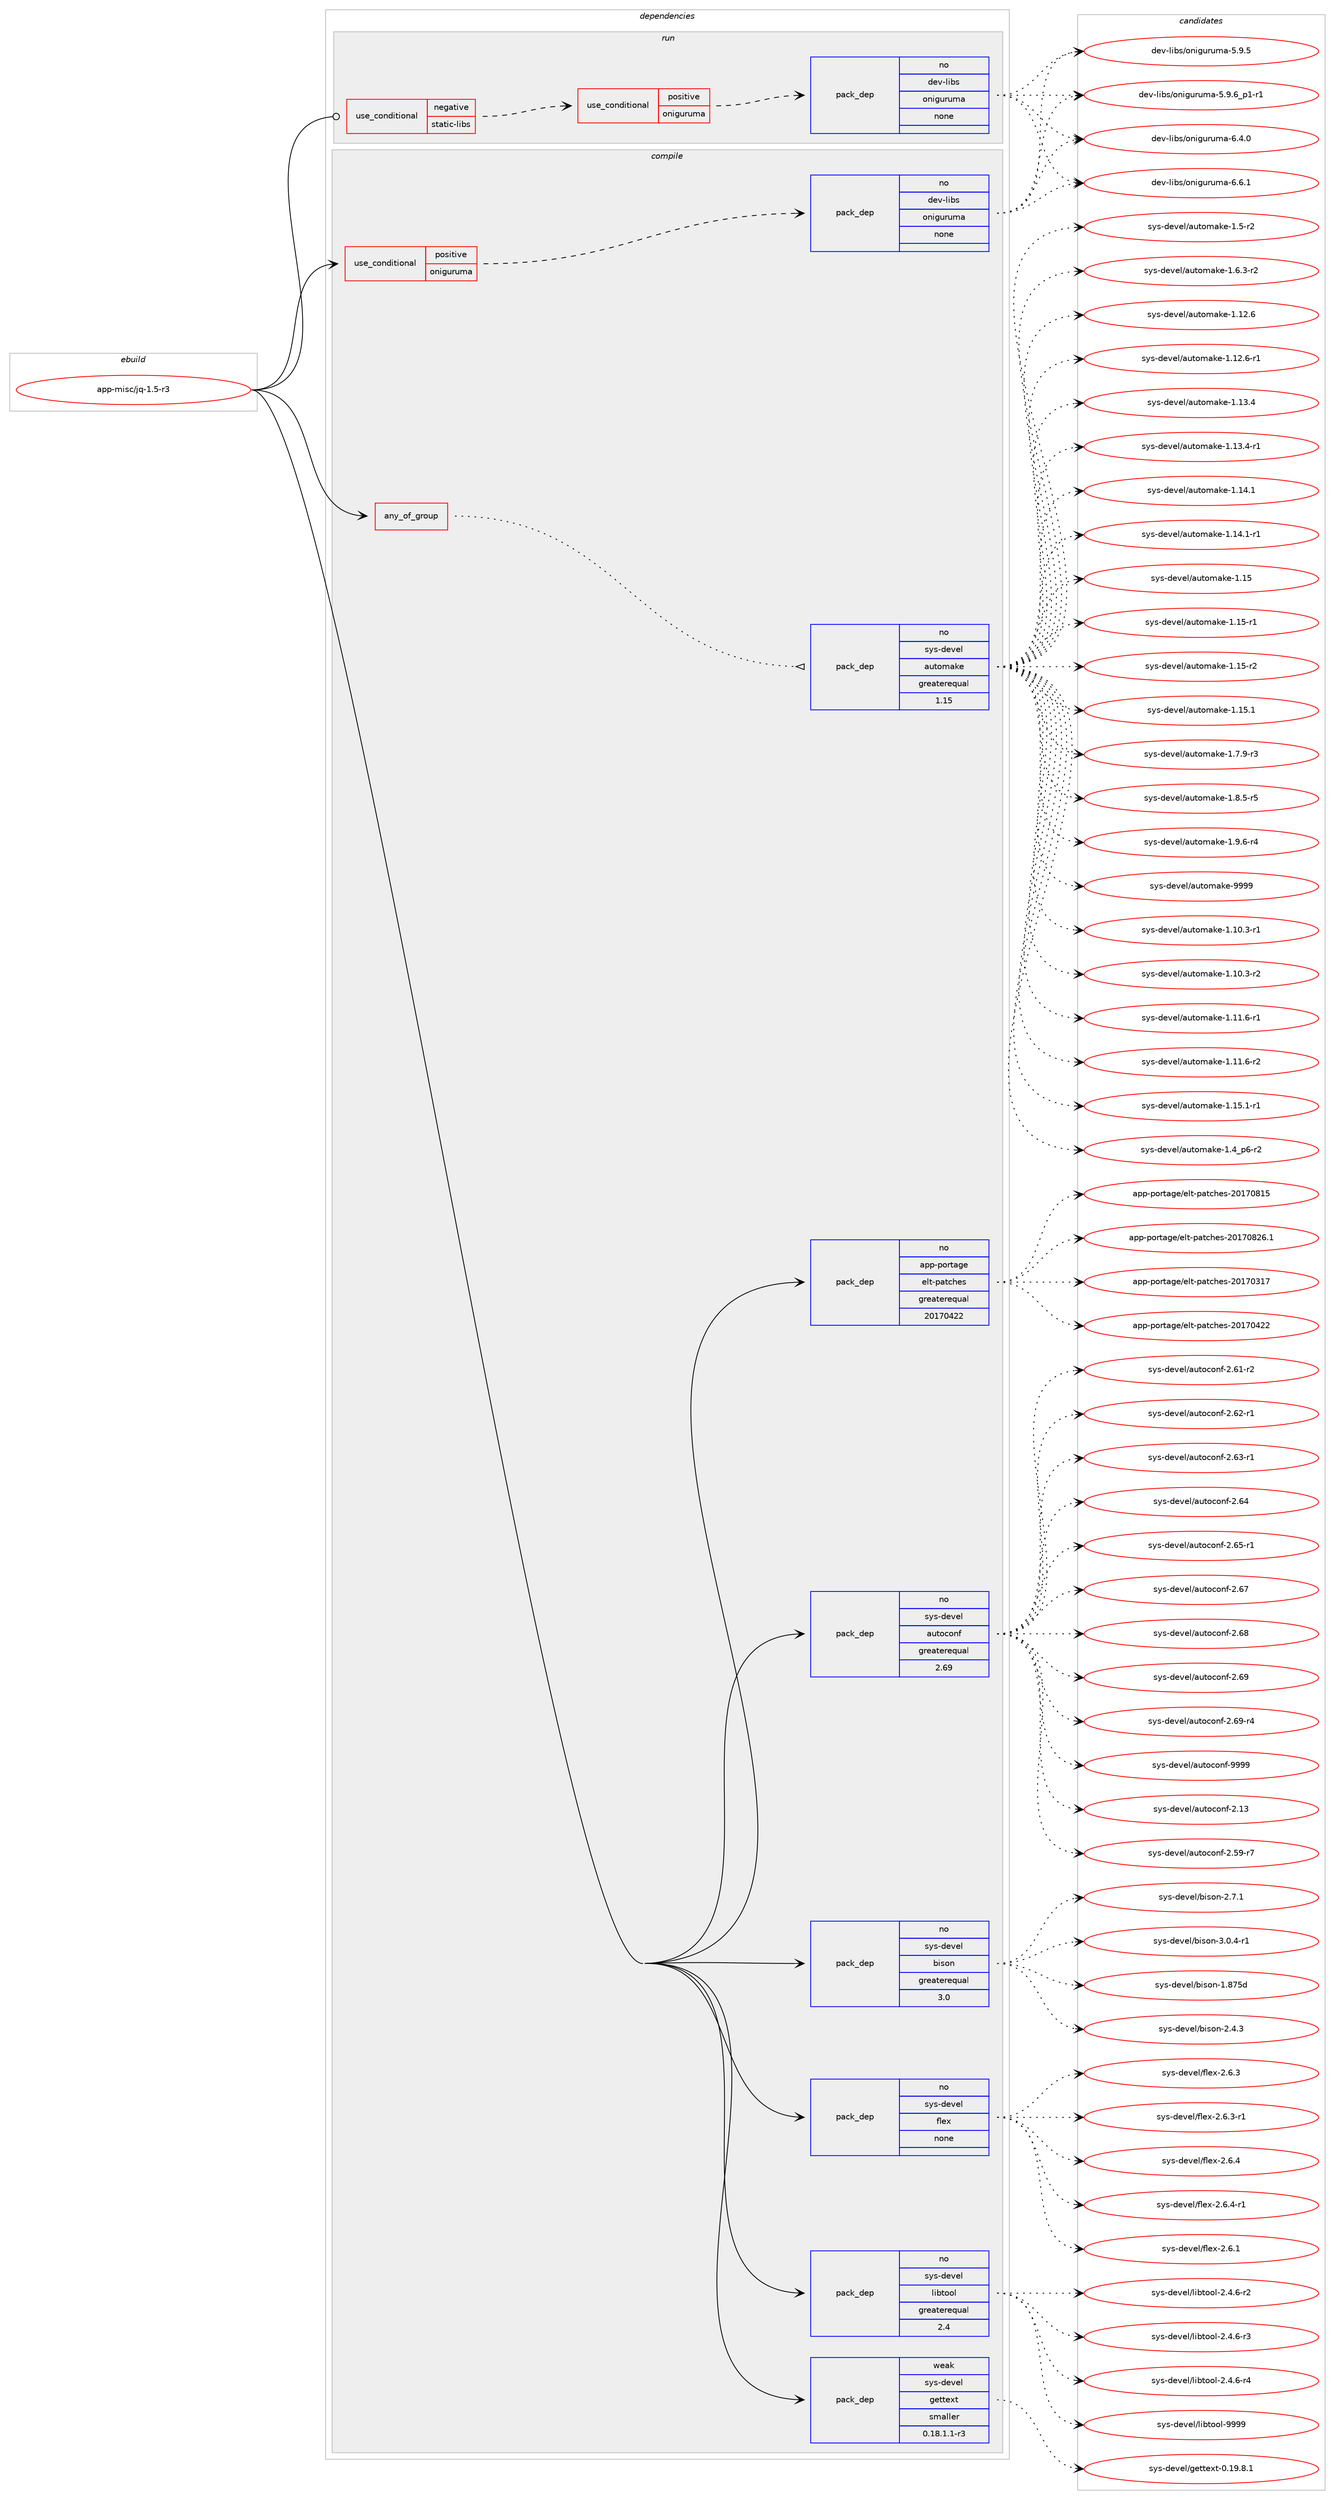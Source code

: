 digraph prolog {

# *************
# Graph options
# *************

newrank=true;
concentrate=true;
compound=true;
graph [rankdir=LR,fontname=Helvetica,fontsize=10,ranksep=1.5];#, ranksep=2.5, nodesep=0.2];
edge  [arrowhead=vee];
node  [fontname=Helvetica,fontsize=10];

# **********
# The ebuild
# **********

subgraph cluster_leftcol {
color=gray;
rank=same;
label=<<i>ebuild</i>>;
id [label="app-misc/jq-1.5-r3", color=red, width=4, href="../app-misc/jq-1.5-r3.svg"];
}

# ****************
# The dependencies
# ****************

subgraph cluster_midcol {
color=gray;
label=<<i>dependencies</i>>;
subgraph cluster_compile {
fillcolor="#eeeeee";
style=filled;
label=<<i>compile</i>>;
subgraph any752 {
dependency46447 [label=<<TABLE BORDER="0" CELLBORDER="1" CELLSPACING="0" CELLPADDING="4"><TR><TD CELLPADDING="10">any_of_group</TD></TR></TABLE>>, shape=none, color=red];subgraph pack33257 {
dependency46448 [label=<<TABLE BORDER="0" CELLBORDER="1" CELLSPACING="0" CELLPADDING="4" WIDTH="220"><TR><TD ROWSPAN="6" CELLPADDING="30">pack_dep</TD></TR><TR><TD WIDTH="110">no</TD></TR><TR><TD>sys-devel</TD></TR><TR><TD>automake</TD></TR><TR><TD>greaterequal</TD></TR><TR><TD>1.15</TD></TR></TABLE>>, shape=none, color=blue];
}
dependency46447:e -> dependency46448:w [weight=20,style="dotted",arrowhead="oinv"];
}
id:e -> dependency46447:w [weight=20,style="solid",arrowhead="vee"];
subgraph cond12417 {
dependency46449 [label=<<TABLE BORDER="0" CELLBORDER="1" CELLSPACING="0" CELLPADDING="4"><TR><TD ROWSPAN="3" CELLPADDING="10">use_conditional</TD></TR><TR><TD>positive</TD></TR><TR><TD>oniguruma</TD></TR></TABLE>>, shape=none, color=red];
subgraph pack33258 {
dependency46450 [label=<<TABLE BORDER="0" CELLBORDER="1" CELLSPACING="0" CELLPADDING="4" WIDTH="220"><TR><TD ROWSPAN="6" CELLPADDING="30">pack_dep</TD></TR><TR><TD WIDTH="110">no</TD></TR><TR><TD>dev-libs</TD></TR><TR><TD>oniguruma</TD></TR><TR><TD>none</TD></TR><TR><TD></TD></TR></TABLE>>, shape=none, color=blue];
}
dependency46449:e -> dependency46450:w [weight=20,style="dashed",arrowhead="vee"];
}
id:e -> dependency46449:w [weight=20,style="solid",arrowhead="vee"];
subgraph pack33259 {
dependency46451 [label=<<TABLE BORDER="0" CELLBORDER="1" CELLSPACING="0" CELLPADDING="4" WIDTH="220"><TR><TD ROWSPAN="6" CELLPADDING="30">pack_dep</TD></TR><TR><TD WIDTH="110">no</TD></TR><TR><TD>app-portage</TD></TR><TR><TD>elt-patches</TD></TR><TR><TD>greaterequal</TD></TR><TR><TD>20170422</TD></TR></TABLE>>, shape=none, color=blue];
}
id:e -> dependency46451:w [weight=20,style="solid",arrowhead="vee"];
subgraph pack33260 {
dependency46452 [label=<<TABLE BORDER="0" CELLBORDER="1" CELLSPACING="0" CELLPADDING="4" WIDTH="220"><TR><TD ROWSPAN="6" CELLPADDING="30">pack_dep</TD></TR><TR><TD WIDTH="110">no</TD></TR><TR><TD>sys-devel</TD></TR><TR><TD>autoconf</TD></TR><TR><TD>greaterequal</TD></TR><TR><TD>2.69</TD></TR></TABLE>>, shape=none, color=blue];
}
id:e -> dependency46452:w [weight=20,style="solid",arrowhead="vee"];
subgraph pack33261 {
dependency46453 [label=<<TABLE BORDER="0" CELLBORDER="1" CELLSPACING="0" CELLPADDING="4" WIDTH="220"><TR><TD ROWSPAN="6" CELLPADDING="30">pack_dep</TD></TR><TR><TD WIDTH="110">no</TD></TR><TR><TD>sys-devel</TD></TR><TR><TD>bison</TD></TR><TR><TD>greaterequal</TD></TR><TR><TD>3.0</TD></TR></TABLE>>, shape=none, color=blue];
}
id:e -> dependency46453:w [weight=20,style="solid",arrowhead="vee"];
subgraph pack33262 {
dependency46454 [label=<<TABLE BORDER="0" CELLBORDER="1" CELLSPACING="0" CELLPADDING="4" WIDTH="220"><TR><TD ROWSPAN="6" CELLPADDING="30">pack_dep</TD></TR><TR><TD WIDTH="110">no</TD></TR><TR><TD>sys-devel</TD></TR><TR><TD>flex</TD></TR><TR><TD>none</TD></TR><TR><TD></TD></TR></TABLE>>, shape=none, color=blue];
}
id:e -> dependency46454:w [weight=20,style="solid",arrowhead="vee"];
subgraph pack33263 {
dependency46455 [label=<<TABLE BORDER="0" CELLBORDER="1" CELLSPACING="0" CELLPADDING="4" WIDTH="220"><TR><TD ROWSPAN="6" CELLPADDING="30">pack_dep</TD></TR><TR><TD WIDTH="110">no</TD></TR><TR><TD>sys-devel</TD></TR><TR><TD>libtool</TD></TR><TR><TD>greaterequal</TD></TR><TR><TD>2.4</TD></TR></TABLE>>, shape=none, color=blue];
}
id:e -> dependency46455:w [weight=20,style="solid",arrowhead="vee"];
subgraph pack33264 {
dependency46456 [label=<<TABLE BORDER="0" CELLBORDER="1" CELLSPACING="0" CELLPADDING="4" WIDTH="220"><TR><TD ROWSPAN="6" CELLPADDING="30">pack_dep</TD></TR><TR><TD WIDTH="110">weak</TD></TR><TR><TD>sys-devel</TD></TR><TR><TD>gettext</TD></TR><TR><TD>smaller</TD></TR><TR><TD>0.18.1.1-r3</TD></TR></TABLE>>, shape=none, color=blue];
}
id:e -> dependency46456:w [weight=20,style="solid",arrowhead="vee"];
}
subgraph cluster_compileandrun {
fillcolor="#eeeeee";
style=filled;
label=<<i>compile and run</i>>;
}
subgraph cluster_run {
fillcolor="#eeeeee";
style=filled;
label=<<i>run</i>>;
subgraph cond12418 {
dependency46457 [label=<<TABLE BORDER="0" CELLBORDER="1" CELLSPACING="0" CELLPADDING="4"><TR><TD ROWSPAN="3" CELLPADDING="10">use_conditional</TD></TR><TR><TD>negative</TD></TR><TR><TD>static-libs</TD></TR></TABLE>>, shape=none, color=red];
subgraph cond12419 {
dependency46458 [label=<<TABLE BORDER="0" CELLBORDER="1" CELLSPACING="0" CELLPADDING="4"><TR><TD ROWSPAN="3" CELLPADDING="10">use_conditional</TD></TR><TR><TD>positive</TD></TR><TR><TD>oniguruma</TD></TR></TABLE>>, shape=none, color=red];
subgraph pack33265 {
dependency46459 [label=<<TABLE BORDER="0" CELLBORDER="1" CELLSPACING="0" CELLPADDING="4" WIDTH="220"><TR><TD ROWSPAN="6" CELLPADDING="30">pack_dep</TD></TR><TR><TD WIDTH="110">no</TD></TR><TR><TD>dev-libs</TD></TR><TR><TD>oniguruma</TD></TR><TR><TD>none</TD></TR><TR><TD></TD></TR></TABLE>>, shape=none, color=blue];
}
dependency46458:e -> dependency46459:w [weight=20,style="dashed",arrowhead="vee"];
}
dependency46457:e -> dependency46458:w [weight=20,style="dashed",arrowhead="vee"];
}
id:e -> dependency46457:w [weight=20,style="solid",arrowhead="odot"];
}
}

# **************
# The candidates
# **************

subgraph cluster_choices {
rank=same;
color=gray;
label=<<i>candidates</i>>;

subgraph choice33257 {
color=black;
nodesep=1;
choice11512111545100101118101108479711711611110997107101454946494846514511449 [label="sys-devel/automake-1.10.3-r1", color=red, width=4,href="../sys-devel/automake-1.10.3-r1.svg"];
choice11512111545100101118101108479711711611110997107101454946494846514511450 [label="sys-devel/automake-1.10.3-r2", color=red, width=4,href="../sys-devel/automake-1.10.3-r2.svg"];
choice11512111545100101118101108479711711611110997107101454946494946544511449 [label="sys-devel/automake-1.11.6-r1", color=red, width=4,href="../sys-devel/automake-1.11.6-r1.svg"];
choice11512111545100101118101108479711711611110997107101454946494946544511450 [label="sys-devel/automake-1.11.6-r2", color=red, width=4,href="../sys-devel/automake-1.11.6-r2.svg"];
choice1151211154510010111810110847971171161111099710710145494649504654 [label="sys-devel/automake-1.12.6", color=red, width=4,href="../sys-devel/automake-1.12.6.svg"];
choice11512111545100101118101108479711711611110997107101454946495046544511449 [label="sys-devel/automake-1.12.6-r1", color=red, width=4,href="../sys-devel/automake-1.12.6-r1.svg"];
choice1151211154510010111810110847971171161111099710710145494649514652 [label="sys-devel/automake-1.13.4", color=red, width=4,href="../sys-devel/automake-1.13.4.svg"];
choice11512111545100101118101108479711711611110997107101454946495146524511449 [label="sys-devel/automake-1.13.4-r1", color=red, width=4,href="../sys-devel/automake-1.13.4-r1.svg"];
choice1151211154510010111810110847971171161111099710710145494649524649 [label="sys-devel/automake-1.14.1", color=red, width=4,href="../sys-devel/automake-1.14.1.svg"];
choice11512111545100101118101108479711711611110997107101454946495246494511449 [label="sys-devel/automake-1.14.1-r1", color=red, width=4,href="../sys-devel/automake-1.14.1-r1.svg"];
choice115121115451001011181011084797117116111109971071014549464953 [label="sys-devel/automake-1.15", color=red, width=4,href="../sys-devel/automake-1.15.svg"];
choice1151211154510010111810110847971171161111099710710145494649534511449 [label="sys-devel/automake-1.15-r1", color=red, width=4,href="../sys-devel/automake-1.15-r1.svg"];
choice1151211154510010111810110847971171161111099710710145494649534511450 [label="sys-devel/automake-1.15-r2", color=red, width=4,href="../sys-devel/automake-1.15-r2.svg"];
choice1151211154510010111810110847971171161111099710710145494649534649 [label="sys-devel/automake-1.15.1", color=red, width=4,href="../sys-devel/automake-1.15.1.svg"];
choice11512111545100101118101108479711711611110997107101454946495346494511449 [label="sys-devel/automake-1.15.1-r1", color=red, width=4,href="../sys-devel/automake-1.15.1-r1.svg"];
choice115121115451001011181011084797117116111109971071014549465295112544511450 [label="sys-devel/automake-1.4_p6-r2", color=red, width=4,href="../sys-devel/automake-1.4_p6-r2.svg"];
choice11512111545100101118101108479711711611110997107101454946534511450 [label="sys-devel/automake-1.5-r2", color=red, width=4,href="../sys-devel/automake-1.5-r2.svg"];
choice115121115451001011181011084797117116111109971071014549465446514511450 [label="sys-devel/automake-1.6.3-r2", color=red, width=4,href="../sys-devel/automake-1.6.3-r2.svg"];
choice115121115451001011181011084797117116111109971071014549465546574511451 [label="sys-devel/automake-1.7.9-r3", color=red, width=4,href="../sys-devel/automake-1.7.9-r3.svg"];
choice115121115451001011181011084797117116111109971071014549465646534511453 [label="sys-devel/automake-1.8.5-r5", color=red, width=4,href="../sys-devel/automake-1.8.5-r5.svg"];
choice115121115451001011181011084797117116111109971071014549465746544511452 [label="sys-devel/automake-1.9.6-r4", color=red, width=4,href="../sys-devel/automake-1.9.6-r4.svg"];
choice115121115451001011181011084797117116111109971071014557575757 [label="sys-devel/automake-9999", color=red, width=4,href="../sys-devel/automake-9999.svg"];
dependency46448:e -> choice11512111545100101118101108479711711611110997107101454946494846514511449:w [style=dotted,weight="100"];
dependency46448:e -> choice11512111545100101118101108479711711611110997107101454946494846514511450:w [style=dotted,weight="100"];
dependency46448:e -> choice11512111545100101118101108479711711611110997107101454946494946544511449:w [style=dotted,weight="100"];
dependency46448:e -> choice11512111545100101118101108479711711611110997107101454946494946544511450:w [style=dotted,weight="100"];
dependency46448:e -> choice1151211154510010111810110847971171161111099710710145494649504654:w [style=dotted,weight="100"];
dependency46448:e -> choice11512111545100101118101108479711711611110997107101454946495046544511449:w [style=dotted,weight="100"];
dependency46448:e -> choice1151211154510010111810110847971171161111099710710145494649514652:w [style=dotted,weight="100"];
dependency46448:e -> choice11512111545100101118101108479711711611110997107101454946495146524511449:w [style=dotted,weight="100"];
dependency46448:e -> choice1151211154510010111810110847971171161111099710710145494649524649:w [style=dotted,weight="100"];
dependency46448:e -> choice11512111545100101118101108479711711611110997107101454946495246494511449:w [style=dotted,weight="100"];
dependency46448:e -> choice115121115451001011181011084797117116111109971071014549464953:w [style=dotted,weight="100"];
dependency46448:e -> choice1151211154510010111810110847971171161111099710710145494649534511449:w [style=dotted,weight="100"];
dependency46448:e -> choice1151211154510010111810110847971171161111099710710145494649534511450:w [style=dotted,weight="100"];
dependency46448:e -> choice1151211154510010111810110847971171161111099710710145494649534649:w [style=dotted,weight="100"];
dependency46448:e -> choice11512111545100101118101108479711711611110997107101454946495346494511449:w [style=dotted,weight="100"];
dependency46448:e -> choice115121115451001011181011084797117116111109971071014549465295112544511450:w [style=dotted,weight="100"];
dependency46448:e -> choice11512111545100101118101108479711711611110997107101454946534511450:w [style=dotted,weight="100"];
dependency46448:e -> choice115121115451001011181011084797117116111109971071014549465446514511450:w [style=dotted,weight="100"];
dependency46448:e -> choice115121115451001011181011084797117116111109971071014549465546574511451:w [style=dotted,weight="100"];
dependency46448:e -> choice115121115451001011181011084797117116111109971071014549465646534511453:w [style=dotted,weight="100"];
dependency46448:e -> choice115121115451001011181011084797117116111109971071014549465746544511452:w [style=dotted,weight="100"];
dependency46448:e -> choice115121115451001011181011084797117116111109971071014557575757:w [style=dotted,weight="100"];
}
subgraph choice33258 {
color=black;
nodesep=1;
choice10010111845108105981154711111010510311711411710997455346574653 [label="dev-libs/oniguruma-5.9.5", color=red, width=4,href="../dev-libs/oniguruma-5.9.5.svg"];
choice1001011184510810598115471111101051031171141171099745534657465495112494511449 [label="dev-libs/oniguruma-5.9.6_p1-r1", color=red, width=4,href="../dev-libs/oniguruma-5.9.6_p1-r1.svg"];
choice10010111845108105981154711111010510311711411710997455446524648 [label="dev-libs/oniguruma-6.4.0", color=red, width=4,href="../dev-libs/oniguruma-6.4.0.svg"];
choice10010111845108105981154711111010510311711411710997455446544649 [label="dev-libs/oniguruma-6.6.1", color=red, width=4,href="../dev-libs/oniguruma-6.6.1.svg"];
dependency46450:e -> choice10010111845108105981154711111010510311711411710997455346574653:w [style=dotted,weight="100"];
dependency46450:e -> choice1001011184510810598115471111101051031171141171099745534657465495112494511449:w [style=dotted,weight="100"];
dependency46450:e -> choice10010111845108105981154711111010510311711411710997455446524648:w [style=dotted,weight="100"];
dependency46450:e -> choice10010111845108105981154711111010510311711411710997455446544649:w [style=dotted,weight="100"];
}
subgraph choice33259 {
color=black;
nodesep=1;
choice97112112451121111141169710310147101108116451129711699104101115455048495548514955 [label="app-portage/elt-patches-20170317", color=red, width=4,href="../app-portage/elt-patches-20170317.svg"];
choice97112112451121111141169710310147101108116451129711699104101115455048495548525050 [label="app-portage/elt-patches-20170422", color=red, width=4,href="../app-portage/elt-patches-20170422.svg"];
choice97112112451121111141169710310147101108116451129711699104101115455048495548564953 [label="app-portage/elt-patches-20170815", color=red, width=4,href="../app-portage/elt-patches-20170815.svg"];
choice971121124511211111411697103101471011081164511297116991041011154550484955485650544649 [label="app-portage/elt-patches-20170826.1", color=red, width=4,href="../app-portage/elt-patches-20170826.1.svg"];
dependency46451:e -> choice97112112451121111141169710310147101108116451129711699104101115455048495548514955:w [style=dotted,weight="100"];
dependency46451:e -> choice97112112451121111141169710310147101108116451129711699104101115455048495548525050:w [style=dotted,weight="100"];
dependency46451:e -> choice97112112451121111141169710310147101108116451129711699104101115455048495548564953:w [style=dotted,weight="100"];
dependency46451:e -> choice971121124511211111411697103101471011081164511297116991041011154550484955485650544649:w [style=dotted,weight="100"];
}
subgraph choice33260 {
color=black;
nodesep=1;
choice115121115451001011181011084797117116111991111101024550464951 [label="sys-devel/autoconf-2.13", color=red, width=4,href="../sys-devel/autoconf-2.13.svg"];
choice1151211154510010111810110847971171161119911111010245504653574511455 [label="sys-devel/autoconf-2.59-r7", color=red, width=4,href="../sys-devel/autoconf-2.59-r7.svg"];
choice1151211154510010111810110847971171161119911111010245504654494511450 [label="sys-devel/autoconf-2.61-r2", color=red, width=4,href="../sys-devel/autoconf-2.61-r2.svg"];
choice1151211154510010111810110847971171161119911111010245504654504511449 [label="sys-devel/autoconf-2.62-r1", color=red, width=4,href="../sys-devel/autoconf-2.62-r1.svg"];
choice1151211154510010111810110847971171161119911111010245504654514511449 [label="sys-devel/autoconf-2.63-r1", color=red, width=4,href="../sys-devel/autoconf-2.63-r1.svg"];
choice115121115451001011181011084797117116111991111101024550465452 [label="sys-devel/autoconf-2.64", color=red, width=4,href="../sys-devel/autoconf-2.64.svg"];
choice1151211154510010111810110847971171161119911111010245504654534511449 [label="sys-devel/autoconf-2.65-r1", color=red, width=4,href="../sys-devel/autoconf-2.65-r1.svg"];
choice115121115451001011181011084797117116111991111101024550465455 [label="sys-devel/autoconf-2.67", color=red, width=4,href="../sys-devel/autoconf-2.67.svg"];
choice115121115451001011181011084797117116111991111101024550465456 [label="sys-devel/autoconf-2.68", color=red, width=4,href="../sys-devel/autoconf-2.68.svg"];
choice115121115451001011181011084797117116111991111101024550465457 [label="sys-devel/autoconf-2.69", color=red, width=4,href="../sys-devel/autoconf-2.69.svg"];
choice1151211154510010111810110847971171161119911111010245504654574511452 [label="sys-devel/autoconf-2.69-r4", color=red, width=4,href="../sys-devel/autoconf-2.69-r4.svg"];
choice115121115451001011181011084797117116111991111101024557575757 [label="sys-devel/autoconf-9999", color=red, width=4,href="../sys-devel/autoconf-9999.svg"];
dependency46452:e -> choice115121115451001011181011084797117116111991111101024550464951:w [style=dotted,weight="100"];
dependency46452:e -> choice1151211154510010111810110847971171161119911111010245504653574511455:w [style=dotted,weight="100"];
dependency46452:e -> choice1151211154510010111810110847971171161119911111010245504654494511450:w [style=dotted,weight="100"];
dependency46452:e -> choice1151211154510010111810110847971171161119911111010245504654504511449:w [style=dotted,weight="100"];
dependency46452:e -> choice1151211154510010111810110847971171161119911111010245504654514511449:w [style=dotted,weight="100"];
dependency46452:e -> choice115121115451001011181011084797117116111991111101024550465452:w [style=dotted,weight="100"];
dependency46452:e -> choice1151211154510010111810110847971171161119911111010245504654534511449:w [style=dotted,weight="100"];
dependency46452:e -> choice115121115451001011181011084797117116111991111101024550465455:w [style=dotted,weight="100"];
dependency46452:e -> choice115121115451001011181011084797117116111991111101024550465456:w [style=dotted,weight="100"];
dependency46452:e -> choice115121115451001011181011084797117116111991111101024550465457:w [style=dotted,weight="100"];
dependency46452:e -> choice1151211154510010111810110847971171161119911111010245504654574511452:w [style=dotted,weight="100"];
dependency46452:e -> choice115121115451001011181011084797117116111991111101024557575757:w [style=dotted,weight="100"];
}
subgraph choice33261 {
color=black;
nodesep=1;
choice115121115451001011181011084798105115111110454946565553100 [label="sys-devel/bison-1.875d", color=red, width=4,href="../sys-devel/bison-1.875d.svg"];
choice115121115451001011181011084798105115111110455046524651 [label="sys-devel/bison-2.4.3", color=red, width=4,href="../sys-devel/bison-2.4.3.svg"];
choice115121115451001011181011084798105115111110455046554649 [label="sys-devel/bison-2.7.1", color=red, width=4,href="../sys-devel/bison-2.7.1.svg"];
choice1151211154510010111810110847981051151111104551464846524511449 [label="sys-devel/bison-3.0.4-r1", color=red, width=4,href="../sys-devel/bison-3.0.4-r1.svg"];
dependency46453:e -> choice115121115451001011181011084798105115111110454946565553100:w [style=dotted,weight="100"];
dependency46453:e -> choice115121115451001011181011084798105115111110455046524651:w [style=dotted,weight="100"];
dependency46453:e -> choice115121115451001011181011084798105115111110455046554649:w [style=dotted,weight="100"];
dependency46453:e -> choice1151211154510010111810110847981051151111104551464846524511449:w [style=dotted,weight="100"];
}
subgraph choice33262 {
color=black;
nodesep=1;
choice1151211154510010111810110847102108101120455046544649 [label="sys-devel/flex-2.6.1", color=red, width=4,href="../sys-devel/flex-2.6.1.svg"];
choice1151211154510010111810110847102108101120455046544651 [label="sys-devel/flex-2.6.3", color=red, width=4,href="../sys-devel/flex-2.6.3.svg"];
choice11512111545100101118101108471021081011204550465446514511449 [label="sys-devel/flex-2.6.3-r1", color=red, width=4,href="../sys-devel/flex-2.6.3-r1.svg"];
choice1151211154510010111810110847102108101120455046544652 [label="sys-devel/flex-2.6.4", color=red, width=4,href="../sys-devel/flex-2.6.4.svg"];
choice11512111545100101118101108471021081011204550465446524511449 [label="sys-devel/flex-2.6.4-r1", color=red, width=4,href="../sys-devel/flex-2.6.4-r1.svg"];
dependency46454:e -> choice1151211154510010111810110847102108101120455046544649:w [style=dotted,weight="100"];
dependency46454:e -> choice1151211154510010111810110847102108101120455046544651:w [style=dotted,weight="100"];
dependency46454:e -> choice11512111545100101118101108471021081011204550465446514511449:w [style=dotted,weight="100"];
dependency46454:e -> choice1151211154510010111810110847102108101120455046544652:w [style=dotted,weight="100"];
dependency46454:e -> choice11512111545100101118101108471021081011204550465446524511449:w [style=dotted,weight="100"];
}
subgraph choice33263 {
color=black;
nodesep=1;
choice1151211154510010111810110847108105981161111111084550465246544511450 [label="sys-devel/libtool-2.4.6-r2", color=red, width=4,href="../sys-devel/libtool-2.4.6-r2.svg"];
choice1151211154510010111810110847108105981161111111084550465246544511451 [label="sys-devel/libtool-2.4.6-r3", color=red, width=4,href="../sys-devel/libtool-2.4.6-r3.svg"];
choice1151211154510010111810110847108105981161111111084550465246544511452 [label="sys-devel/libtool-2.4.6-r4", color=red, width=4,href="../sys-devel/libtool-2.4.6-r4.svg"];
choice1151211154510010111810110847108105981161111111084557575757 [label="sys-devel/libtool-9999", color=red, width=4,href="../sys-devel/libtool-9999.svg"];
dependency46455:e -> choice1151211154510010111810110847108105981161111111084550465246544511450:w [style=dotted,weight="100"];
dependency46455:e -> choice1151211154510010111810110847108105981161111111084550465246544511451:w [style=dotted,weight="100"];
dependency46455:e -> choice1151211154510010111810110847108105981161111111084550465246544511452:w [style=dotted,weight="100"];
dependency46455:e -> choice1151211154510010111810110847108105981161111111084557575757:w [style=dotted,weight="100"];
}
subgraph choice33264 {
color=black;
nodesep=1;
choice1151211154510010111810110847103101116116101120116454846495746564649 [label="sys-devel/gettext-0.19.8.1", color=red, width=4,href="../sys-devel/gettext-0.19.8.1.svg"];
dependency46456:e -> choice1151211154510010111810110847103101116116101120116454846495746564649:w [style=dotted,weight="100"];
}
subgraph choice33265 {
color=black;
nodesep=1;
choice10010111845108105981154711111010510311711411710997455346574653 [label="dev-libs/oniguruma-5.9.5", color=red, width=4,href="../dev-libs/oniguruma-5.9.5.svg"];
choice1001011184510810598115471111101051031171141171099745534657465495112494511449 [label="dev-libs/oniguruma-5.9.6_p1-r1", color=red, width=4,href="../dev-libs/oniguruma-5.9.6_p1-r1.svg"];
choice10010111845108105981154711111010510311711411710997455446524648 [label="dev-libs/oniguruma-6.4.0", color=red, width=4,href="../dev-libs/oniguruma-6.4.0.svg"];
choice10010111845108105981154711111010510311711411710997455446544649 [label="dev-libs/oniguruma-6.6.1", color=red, width=4,href="../dev-libs/oniguruma-6.6.1.svg"];
dependency46459:e -> choice10010111845108105981154711111010510311711411710997455346574653:w [style=dotted,weight="100"];
dependency46459:e -> choice1001011184510810598115471111101051031171141171099745534657465495112494511449:w [style=dotted,weight="100"];
dependency46459:e -> choice10010111845108105981154711111010510311711411710997455446524648:w [style=dotted,weight="100"];
dependency46459:e -> choice10010111845108105981154711111010510311711411710997455446544649:w [style=dotted,weight="100"];
}
}

}
